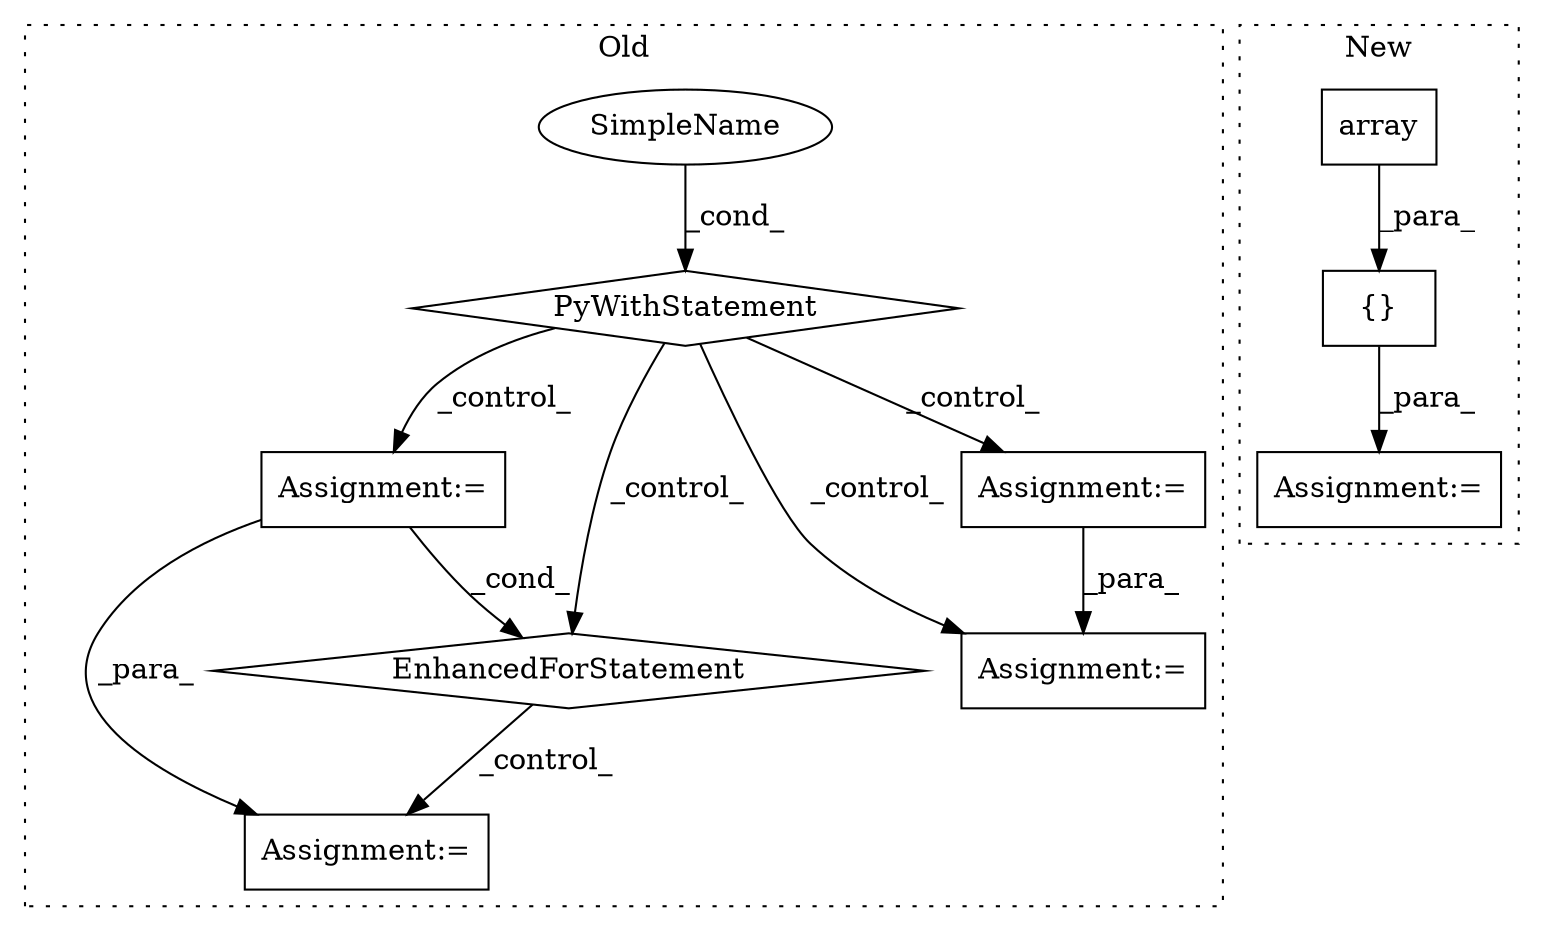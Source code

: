 digraph G {
subgraph cluster0 {
1 [label="PyWithStatement" a="104" s="5631,5675" l="10,2" shape="diamond"];
4 [label="Assignment:=" a="7" s="6191,6340" l="85,2" shape="box"];
5 [label="SimpleName" a="42" s="" l="" shape="ellipse"];
6 [label="Assignment:=" a="7" s="5825" l="1" shape="box"];
7 [label="EnhancedForStatement" a="70" s="6191,6340" l="85,2" shape="diamond"];
9 [label="Assignment:=" a="7" s="6372" l="1" shape="box"];
10 [label="Assignment:=" a="7" s="6402" l="1" shape="box"];
label = "Old";
style="dotted";
}
subgraph cluster1 {
2 [label="array" a="32" s="7101,7297" l="26,-12" shape="box"];
3 [label="Assignment:=" a="7" s="7298" l="1" shape="box"];
8 [label="{}" a="4" s="7334,7418" l="1,1" shape="box"];
label = "New";
style="dotted";
}
1 -> 4 [label="_control_"];
1 -> 10 [label="_control_"];
1 -> 6 [label="_control_"];
1 -> 7 [label="_control_"];
2 -> 8 [label="_para_"];
4 -> 7 [label="_cond_"];
4 -> 9 [label="_para_"];
5 -> 1 [label="_cond_"];
6 -> 10 [label="_para_"];
7 -> 9 [label="_control_"];
8 -> 3 [label="_para_"];
}